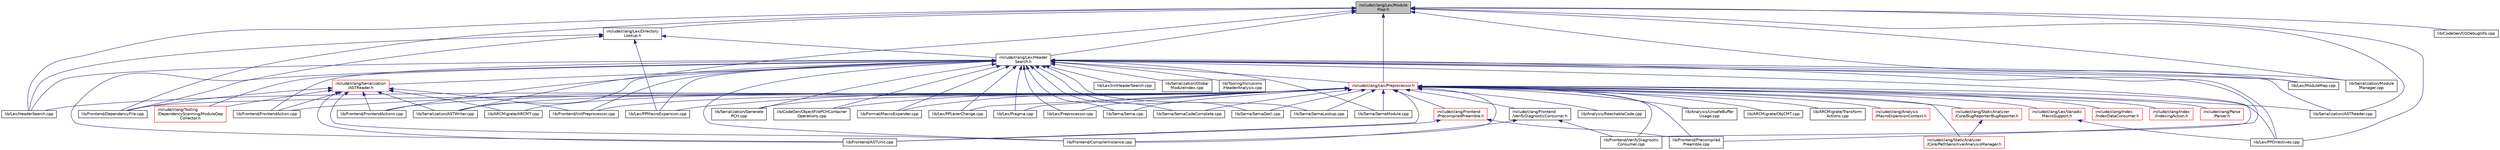 digraph "include/clang/Lex/ModuleMap.h"
{
 // LATEX_PDF_SIZE
  bgcolor="transparent";
  edge [fontname="Helvetica",fontsize="10",labelfontname="Helvetica",labelfontsize="10"];
  node [fontname="Helvetica",fontsize="10",shape=record];
  Node1 [label="include/clang/Lex/Module\lMap.h",height=0.2,width=0.4,color="black", fillcolor="grey75", style="filled", fontcolor="black",tooltip=" "];
  Node1 -> Node2 [dir="back",color="midnightblue",fontsize="10",style="solid",fontname="Helvetica"];
  Node2 [label="include/clang/Lex/Directory\lLookup.h",height=0.2,width=0.4,color="black",URL="$DirectoryLookup_8h.html",tooltip=" "];
  Node2 -> Node3 [dir="back",color="midnightblue",fontsize="10",style="solid",fontname="Helvetica"];
  Node3 [label="include/clang/Lex/Header\lSearch.h",height=0.2,width=0.4,color="black",URL="$HeaderSearch_8h.html",tooltip=" "];
  Node3 -> Node4 [dir="back",color="midnightblue",fontsize="10",style="solid",fontname="Helvetica"];
  Node4 [label="include/clang/Lex/Preprocessor.h",height=0.2,width=0.4,color="red",URL="$Preprocessor_8h.html",tooltip=" "];
  Node4 -> Node5 [dir="back",color="midnightblue",fontsize="10",style="solid",fontname="Helvetica"];
  Node5 [label="include/clang/Analysis\l/MacroExpansionContext.h",height=0.2,width=0.4,color="red",URL="$MacroExpansionContext_8h.html",tooltip=" "];
  Node4 -> Node15 [dir="back",color="midnightblue",fontsize="10",style="solid",fontname="Helvetica"];
  Node15 [label="include/clang/Frontend\l/PrecompiledPreamble.h",height=0.2,width=0.4,color="red",URL="$PrecompiledPreamble_8h.html",tooltip=" "];
  Node15 -> Node29 [dir="back",color="midnightblue",fontsize="10",style="solid",fontname="Helvetica"];
  Node29 [label="lib/Frontend/ASTUnit.cpp",height=0.2,width=0.4,color="black",URL="$ASTUnit_8cpp.html",tooltip=" "];
  Node15 -> Node33 [dir="back",color="midnightblue",fontsize="10",style="solid",fontname="Helvetica"];
  Node33 [label="lib/Frontend/Precompiled\lPreamble.cpp",height=0.2,width=0.4,color="black",URL="$PrecompiledPreamble_8cpp.html",tooltip=" "];
  Node4 -> Node73 [dir="back",color="midnightblue",fontsize="10",style="solid",fontname="Helvetica"];
  Node73 [label="include/clang/Frontend\l/VerifyDiagnosticConsumer.h",height=0.2,width=0.4,color="black",URL="$VerifyDiagnosticConsumer_8h.html",tooltip=" "];
  Node73 -> Node30 [dir="back",color="midnightblue",fontsize="10",style="solid",fontname="Helvetica"];
  Node30 [label="lib/Frontend/CompilerInstance.cpp",height=0.2,width=0.4,color="black",URL="$CompilerInstance_8cpp.html",tooltip=" "];
  Node73 -> Node74 [dir="back",color="midnightblue",fontsize="10",style="solid",fontname="Helvetica"];
  Node74 [label="lib/Frontend/VerifyDiagnostic\lConsumer.cpp",height=0.2,width=0.4,color="black",URL="$VerifyDiagnosticConsumer_8cpp.html",tooltip=" "];
  Node4 -> Node75 [dir="back",color="midnightblue",fontsize="10",style="solid",fontname="Helvetica"];
  Node75 [label="include/clang/Index\l/IndexDataConsumer.h",height=0.2,width=0.4,color="red",URL="$IndexDataConsumer_8h.html",tooltip=" "];
  Node4 -> Node78 [dir="back",color="midnightblue",fontsize="10",style="solid",fontname="Helvetica"];
  Node78 [label="include/clang/Index\l/IndexingAction.h",height=0.2,width=0.4,color="red",URL="$IndexingAction_8h.html",tooltip=" "];
  Node4 -> Node82 [dir="back",color="midnightblue",fontsize="10",style="solid",fontname="Helvetica"];
  Node82 [label="include/clang/Lex/Variadic\lMacroSupport.h",height=0.2,width=0.4,color="red",URL="$VariadicMacroSupport_8h.html",tooltip=" "];
  Node82 -> Node83 [dir="back",color="midnightblue",fontsize="10",style="solid",fontname="Helvetica"];
  Node83 [label="lib/Lex/PPDirectives.cpp",height=0.2,width=0.4,color="black",URL="$PPDirectives_8cpp.html",tooltip=" "];
  Node4 -> Node85 [dir="back",color="midnightblue",fontsize="10",style="solid",fontname="Helvetica"];
  Node85 [label="include/clang/Parse\l/Parser.h",height=0.2,width=0.4,color="red",URL="$Parse_2Parser_8h.html",tooltip=" "];
  Node4 -> Node103 [dir="back",color="midnightblue",fontsize="10",style="solid",fontname="Helvetica"];
  Node103 [label="include/clang/StaticAnalyzer\l/Core/BugReporter/BugReporter.h",height=0.2,width=0.4,color="red",URL="$BugReporter_8h.html",tooltip=" "];
  Node103 -> Node104 [dir="back",color="midnightblue",fontsize="10",style="solid",fontname="Helvetica"];
  Node104 [label="include/clang/StaticAnalyzer\l/Core/PathSensitive/AnalysisManager.h",height=0.2,width=0.4,color="red",URL="$AnalysisManager_8h.html",tooltip=" "];
  Node4 -> Node104 [dir="back",color="midnightblue",fontsize="10",style="solid",fontname="Helvetica"];
  Node4 -> Node271 [dir="back",color="midnightblue",fontsize="10",style="solid",fontname="Helvetica"];
  Node271 [label="lib/Analysis/ReachableCode.cpp",height=0.2,width=0.4,color="black",URL="$ReachableCode_8cpp.html",tooltip=" "];
  Node4 -> Node272 [dir="back",color="midnightblue",fontsize="10",style="solid",fontname="Helvetica"];
  Node272 [label="lib/Analysis/UnsafeBuffer\lUsage.cpp",height=0.2,width=0.4,color="black",URL="$UnsafeBufferUsage_8cpp.html",tooltip=" "];
  Node4 -> Node70 [dir="back",color="midnightblue",fontsize="10",style="solid",fontname="Helvetica"];
  Node70 [label="lib/ARCMigrate/ARCMT.cpp",height=0.2,width=0.4,color="black",URL="$ARCMT_8cpp.html",tooltip=" "];
  Node4 -> Node20 [dir="back",color="midnightblue",fontsize="10",style="solid",fontname="Helvetica"];
  Node20 [label="lib/ARCMigrate/ObjCMT.cpp",height=0.2,width=0.4,color="black",URL="$ObjCMT_8cpp.html",tooltip=" "];
  Node4 -> Node273 [dir="back",color="midnightblue",fontsize="10",style="solid",fontname="Helvetica"];
  Node273 [label="lib/ARCMigrate/Transform\lActions.cpp",height=0.2,width=0.4,color="black",URL="$TransformActions_8cpp.html",tooltip=" "];
  Node4 -> Node282 [dir="back",color="midnightblue",fontsize="10",style="solid",fontname="Helvetica"];
  Node282 [label="lib/CodeGen/ObjectFilePCHContainer\lOperations.cpp",height=0.2,width=0.4,color="black",URL="$ObjectFilePCHContainerOperations_8cpp.html",tooltip=" "];
  Node4 -> Node283 [dir="back",color="midnightblue",fontsize="10",style="solid",fontname="Helvetica"];
  Node283 [label="lib/Format/MacroExpander.cpp",height=0.2,width=0.4,color="black",URL="$MacroExpander_8cpp.html",tooltip=" "];
  Node4 -> Node29 [dir="back",color="midnightblue",fontsize="10",style="solid",fontname="Helvetica"];
  Node4 -> Node30 [dir="back",color="midnightblue",fontsize="10",style="solid",fontname="Helvetica"];
  Node4 -> Node284 [dir="back",color="midnightblue",fontsize="10",style="solid",fontname="Helvetica"];
  Node284 [label="lib/Frontend/DependencyFile.cpp",height=0.2,width=0.4,color="black",URL="$DependencyFile_8cpp.html",tooltip=" "];
  Node4 -> Node39 [dir="back",color="midnightblue",fontsize="10",style="solid",fontname="Helvetica"];
  Node39 [label="lib/Frontend/FrontendAction.cpp",height=0.2,width=0.4,color="black",URL="$FrontendAction_8cpp.html",tooltip=" "];
  Node4 -> Node31 [dir="back",color="midnightblue",fontsize="10",style="solid",fontname="Helvetica"];
  Node31 [label="lib/Frontend/FrontendActions.cpp",height=0.2,width=0.4,color="black",URL="$Frontend_2FrontendActions_8cpp.html",tooltip=" "];
  Node4 -> Node287 [dir="back",color="midnightblue",fontsize="10",style="solid",fontname="Helvetica"];
  Node287 [label="lib/Frontend/InitPreprocessor.cpp",height=0.2,width=0.4,color="black",URL="$InitPreprocessor_8cpp.html",tooltip=" "];
  Node4 -> Node33 [dir="back",color="midnightblue",fontsize="10",style="solid",fontname="Helvetica"];
  Node4 -> Node74 [dir="back",color="midnightblue",fontsize="10",style="solid",fontname="Helvetica"];
  Node4 -> Node294 [dir="back",color="midnightblue",fontsize="10",style="solid",fontname="Helvetica"];
  Node294 [label="lib/Lex/HeaderSearch.cpp",height=0.2,width=0.4,color="black",URL="$HeaderSearch_8cpp.html",tooltip=" "];
  Node4 -> Node83 [dir="back",color="midnightblue",fontsize="10",style="solid",fontname="Helvetica"];
  Node4 -> Node301 [dir="back",color="midnightblue",fontsize="10",style="solid",fontname="Helvetica"];
  Node301 [label="lib/Lex/PPLexerChange.cpp",height=0.2,width=0.4,color="black",URL="$PPLexerChange_8cpp.html",tooltip=" "];
  Node4 -> Node302 [dir="back",color="midnightblue",fontsize="10",style="solid",fontname="Helvetica"];
  Node302 [label="lib/Lex/PPMacroExpansion.cpp",height=0.2,width=0.4,color="black",URL="$PPMacroExpansion_8cpp.html",tooltip=" "];
  Node4 -> Node303 [dir="back",color="midnightblue",fontsize="10",style="solid",fontname="Helvetica"];
  Node303 [label="lib/Lex/Pragma.cpp",height=0.2,width=0.4,color="black",URL="$Pragma_8cpp.html",tooltip=" "];
  Node4 -> Node304 [dir="back",color="midnightblue",fontsize="10",style="solid",fontname="Helvetica"];
  Node304 [label="lib/Lex/Preprocessor.cpp",height=0.2,width=0.4,color="black",URL="$Preprocessor_8cpp.html",tooltip=" "];
  Node4 -> Node322 [dir="back",color="midnightblue",fontsize="10",style="solid",fontname="Helvetica"];
  Node322 [label="lib/Sema/Sema.cpp",height=0.2,width=0.4,color="black",URL="$Sema_8cpp.html",tooltip=" "];
  Node4 -> Node326 [dir="back",color="midnightblue",fontsize="10",style="solid",fontname="Helvetica"];
  Node326 [label="lib/Sema/SemaCodeComplete.cpp",height=0.2,width=0.4,color="black",URL="$SemaCodeComplete_8cpp.html",tooltip=" "];
  Node4 -> Node328 [dir="back",color="midnightblue",fontsize="10",style="solid",fontname="Helvetica"];
  Node328 [label="lib/Sema/SemaDecl.cpp",height=0.2,width=0.4,color="black",URL="$SemaDecl_8cpp.html",tooltip=" "];
  Node4 -> Node334 [dir="back",color="midnightblue",fontsize="10",style="solid",fontname="Helvetica"];
  Node334 [label="lib/Sema/SemaLookup.cpp",height=0.2,width=0.4,color="black",URL="$SemaLookup_8cpp.html",tooltip=" "];
  Node4 -> Node335 [dir="back",color="midnightblue",fontsize="10",style="solid",fontname="Helvetica"];
  Node335 [label="lib/Sema/SemaModule.cpp",height=0.2,width=0.4,color="black",URL="$SemaModule_8cpp.html",tooltip=" "];
  Node4 -> Node342 [dir="back",color="midnightblue",fontsize="10",style="solid",fontname="Helvetica"];
  Node342 [label="lib/Serialization/ASTReader.cpp",height=0.2,width=0.4,color="black",URL="$ASTReader_8cpp.html",tooltip=" "];
  Node4 -> Node343 [dir="back",color="midnightblue",fontsize="10",style="solid",fontname="Helvetica"];
  Node343 [label="lib/Serialization/ASTWriter.cpp",height=0.2,width=0.4,color="black",URL="$ASTWriter_8cpp.html",tooltip=" "];
  Node4 -> Node344 [dir="back",color="midnightblue",fontsize="10",style="solid",fontname="Helvetica"];
  Node344 [label="lib/Serialization/Generate\lPCH.cpp",height=0.2,width=0.4,color="black",URL="$GeneratePCH_8cpp.html",tooltip=" "];
  Node3 -> Node348 [dir="back",color="midnightblue",fontsize="10",style="solid",fontname="Helvetica"];
  Node348 [label="include/clang/Serialization\l/ASTReader.h",height=0.2,width=0.4,color="red",URL="$ASTReader_8h.html",tooltip=" "];
  Node348 -> Node352 [dir="back",color="midnightblue",fontsize="10",style="solid",fontname="Helvetica"];
  Node352 [label="include/clang/Tooling\l/DependencyScanning/ModuleDep\lCollector.h",height=0.2,width=0.4,color="red",URL="$ModuleDepCollector_8h.html",tooltip=" "];
  Node348 -> Node70 [dir="back",color="midnightblue",fontsize="10",style="solid",fontname="Helvetica"];
  Node348 -> Node29 [dir="back",color="midnightblue",fontsize="10",style="solid",fontname="Helvetica"];
  Node348 -> Node30 [dir="back",color="midnightblue",fontsize="10",style="solid",fontname="Helvetica"];
  Node348 -> Node284 [dir="back",color="midnightblue",fontsize="10",style="solid",fontname="Helvetica"];
  Node348 -> Node39 [dir="back",color="midnightblue",fontsize="10",style="solid",fontname="Helvetica"];
  Node348 -> Node31 [dir="back",color="midnightblue",fontsize="10",style="solid",fontname="Helvetica"];
  Node348 -> Node287 [dir="back",color="midnightblue",fontsize="10",style="solid",fontname="Helvetica"];
  Node348 -> Node343 [dir="back",color="midnightblue",fontsize="10",style="solid",fontname="Helvetica"];
  Node3 -> Node352 [dir="back",color="midnightblue",fontsize="10",style="solid",fontname="Helvetica"];
  Node3 -> Node282 [dir="back",color="midnightblue",fontsize="10",style="solid",fontname="Helvetica"];
  Node3 -> Node283 [dir="back",color="midnightblue",fontsize="10",style="solid",fontname="Helvetica"];
  Node3 -> Node29 [dir="back",color="midnightblue",fontsize="10",style="solid",fontname="Helvetica"];
  Node3 -> Node30 [dir="back",color="midnightblue",fontsize="10",style="solid",fontname="Helvetica"];
  Node3 -> Node39 [dir="back",color="midnightblue",fontsize="10",style="solid",fontname="Helvetica"];
  Node3 -> Node31 [dir="back",color="midnightblue",fontsize="10",style="solid",fontname="Helvetica"];
  Node3 -> Node287 [dir="back",color="midnightblue",fontsize="10",style="solid",fontname="Helvetica"];
  Node3 -> Node33 [dir="back",color="midnightblue",fontsize="10",style="solid",fontname="Helvetica"];
  Node3 -> Node74 [dir="back",color="midnightblue",fontsize="10",style="solid",fontname="Helvetica"];
  Node3 -> Node294 [dir="back",color="midnightblue",fontsize="10",style="solid",fontname="Helvetica"];
  Node3 -> Node358 [dir="back",color="midnightblue",fontsize="10",style="solid",fontname="Helvetica"];
  Node358 [label="lib/Lex/InitHeaderSearch.cpp",height=0.2,width=0.4,color="black",URL="$InitHeaderSearch_8cpp.html",tooltip=" "];
  Node3 -> Node359 [dir="back",color="midnightblue",fontsize="10",style="solid",fontname="Helvetica"];
  Node359 [label="lib/Lex/ModuleMap.cpp",height=0.2,width=0.4,color="black",URL="$ModuleMap_8cpp.html",tooltip=" "];
  Node3 -> Node83 [dir="back",color="midnightblue",fontsize="10",style="solid",fontname="Helvetica"];
  Node3 -> Node301 [dir="back",color="midnightblue",fontsize="10",style="solid",fontname="Helvetica"];
  Node3 -> Node302 [dir="back",color="midnightblue",fontsize="10",style="solid",fontname="Helvetica"];
  Node3 -> Node303 [dir="back",color="midnightblue",fontsize="10",style="solid",fontname="Helvetica"];
  Node3 -> Node304 [dir="back",color="midnightblue",fontsize="10",style="solid",fontname="Helvetica"];
  Node3 -> Node322 [dir="back",color="midnightblue",fontsize="10",style="solid",fontname="Helvetica"];
  Node3 -> Node326 [dir="back",color="midnightblue",fontsize="10",style="solid",fontname="Helvetica"];
  Node3 -> Node328 [dir="back",color="midnightblue",fontsize="10",style="solid",fontname="Helvetica"];
  Node3 -> Node334 [dir="back",color="midnightblue",fontsize="10",style="solid",fontname="Helvetica"];
  Node3 -> Node335 [dir="back",color="midnightblue",fontsize="10",style="solid",fontname="Helvetica"];
  Node3 -> Node342 [dir="back",color="midnightblue",fontsize="10",style="solid",fontname="Helvetica"];
  Node3 -> Node343 [dir="back",color="midnightblue",fontsize="10",style="solid",fontname="Helvetica"];
  Node3 -> Node344 [dir="back",color="midnightblue",fontsize="10",style="solid",fontname="Helvetica"];
  Node3 -> Node360 [dir="back",color="midnightblue",fontsize="10",style="solid",fontname="Helvetica"];
  Node360 [label="lib/Serialization/Global\lModuleIndex.cpp",height=0.2,width=0.4,color="black",URL="$GlobalModuleIndex_8cpp.html",tooltip=" "];
  Node3 -> Node361 [dir="back",color="midnightblue",fontsize="10",style="solid",fontname="Helvetica"];
  Node361 [label="lib/Serialization/Module\lManager.cpp",height=0.2,width=0.4,color="black",URL="$ModuleManager_8cpp.html",tooltip=" "];
  Node3 -> Node362 [dir="back",color="midnightblue",fontsize="10",style="solid",fontname="Helvetica"];
  Node362 [label="lib/Tooling/Inclusions\l/HeaderAnalysis.cpp",height=0.2,width=0.4,color="black",URL="$HeaderAnalysis_8cpp.html",tooltip=" "];
  Node2 -> Node284 [dir="back",color="midnightblue",fontsize="10",style="solid",fontname="Helvetica"];
  Node2 -> Node294 [dir="back",color="midnightblue",fontsize="10",style="solid",fontname="Helvetica"];
  Node2 -> Node302 [dir="back",color="midnightblue",fontsize="10",style="solid",fontname="Helvetica"];
  Node1 -> Node3 [dir="back",color="midnightblue",fontsize="10",style="solid",fontname="Helvetica"];
  Node1 -> Node4 [dir="back",color="midnightblue",fontsize="10",style="solid",fontname="Helvetica"];
  Node1 -> Node363 [dir="back",color="midnightblue",fontsize="10",style="solid",fontname="Helvetica"];
  Node363 [label="lib/CodeGen/CGDebugInfo.cpp",height=0.2,width=0.4,color="black",URL="$CGDebugInfo_8cpp.html",tooltip=" "];
  Node1 -> Node284 [dir="back",color="midnightblue",fontsize="10",style="solid",fontname="Helvetica"];
  Node1 -> Node294 [dir="back",color="midnightblue",fontsize="10",style="solid",fontname="Helvetica"];
  Node1 -> Node359 [dir="back",color="midnightblue",fontsize="10",style="solid",fontname="Helvetica"];
  Node1 -> Node83 [dir="back",color="midnightblue",fontsize="10",style="solid",fontname="Helvetica"];
  Node1 -> Node342 [dir="back",color="midnightblue",fontsize="10",style="solid",fontname="Helvetica"];
  Node1 -> Node343 [dir="back",color="midnightblue",fontsize="10",style="solid",fontname="Helvetica"];
  Node1 -> Node361 [dir="back",color="midnightblue",fontsize="10",style="solid",fontname="Helvetica"];
}
